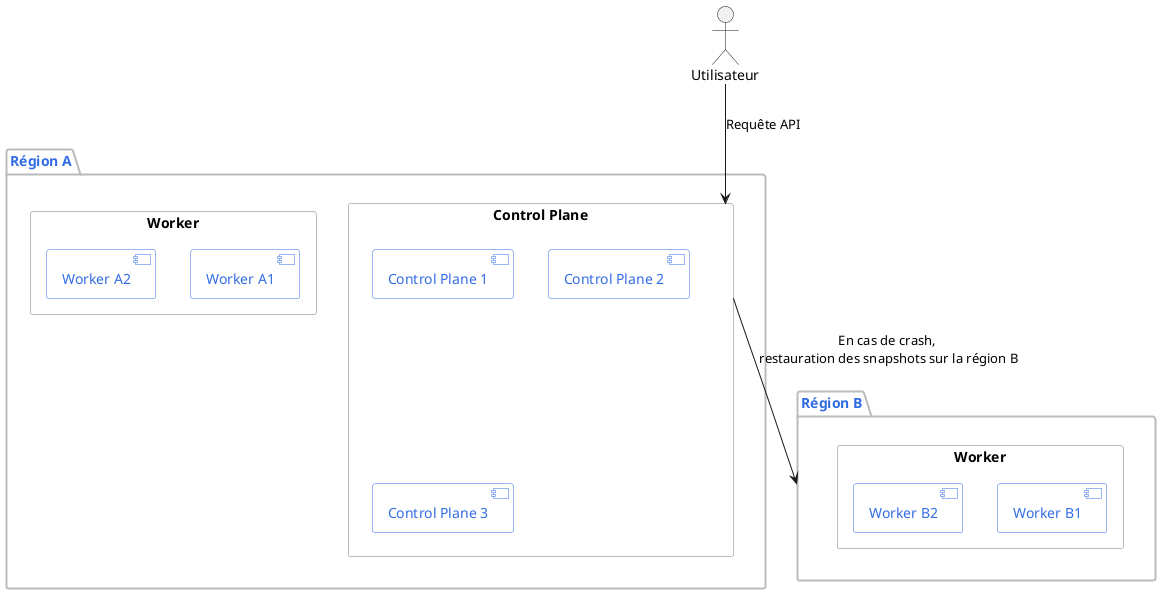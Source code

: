 @startuml

skinparam package {
    BackgroundColor #fff
    BorderColor #bbb
    BorderThickness 2
    FontColor #326ce5
    TitleFontColor #326ce5
}
skinparam node {
    BackgroundColor #326ce5
    BorderColor white
    BorderThickness 4
    FontColor white
}

skinparam component {
    BackgroundColor white
    BorderColor #326ce5
    FontColor #326ce5
}

actor Utilisateur
package "Région A" {
    rectangle "Control Plane" {
        component "Control Plane 1" as CP1_A
        component "Control Plane 2" as CP2_A
        component "Control Plane 3" as CP3_A
    }
    rectangle "Worker" as workerA {
        component "Worker A1"
        component "Worker A2"
    }
}

package "Région B" {
    rectangle "Worker" as workerB {
        component "Worker B1"
        component "Worker B2"
    }
}

Utilisateur --> "Control Plane" : Requête API

"Control Plane" --> "Région B" : En cas de crash,\n restauration des snapshots sur la région B

@enduml
